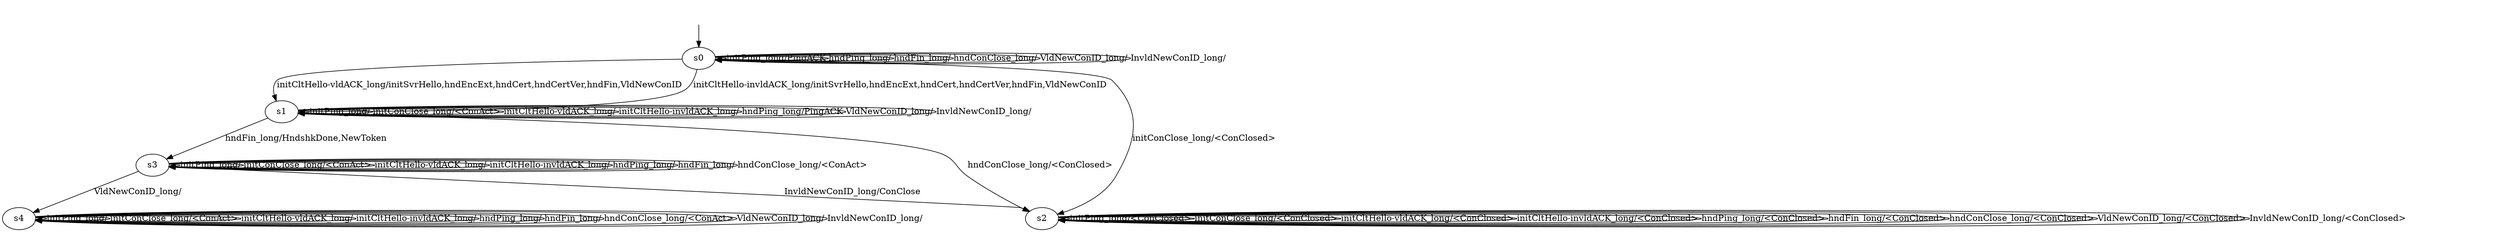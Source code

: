 digraph "quicgoModels/quicgo-B-l-0/learnedModel" {
s0 [label=s0];
s1 [label=s1];
s2 [label=s2];
s3 [label=s3];
s4 [label=s4];
s0 -> s0  [label="initPing_long/PingACK "];
s0 -> s2  [label="initConClose_long/<ConClosed> "];
s0 -> s1  [label="initCltHello-vldACK_long/initSvrHello,hndEncExt,hndCert,hndCertVer,hndFin,VldNewConID "];
s0 -> s1  [label="initCltHello-invldACK_long/initSvrHello,hndEncExt,hndCert,hndCertVer,hndFin,VldNewConID "];
s0 -> s0  [label="hndPing_long/ "];
s0 -> s0  [label="hndFin_long/ "];
s0 -> s0  [label="hndConClose_long/ "];
s0 -> s0  [label="VldNewConID_long/ "];
s0 -> s0  [label="InvldNewConID_long/ "];
s1 -> s1  [label="initPing_long/ "];
s1 -> s1  [label="initConClose_long/<ConAct> "];
s1 -> s1  [label="initCltHello-vldACK_long/ "];
s1 -> s1  [label="initCltHello-invldACK_long/ "];
s1 -> s1  [label="hndPing_long/PingACK "];
s1 -> s3  [label="hndFin_long/HndshkDone,NewToken "];
s1 -> s2  [label="hndConClose_long/<ConClosed> "];
s1 -> s1  [label="VldNewConID_long/ "];
s1 -> s1  [label="InvldNewConID_long/ "];
s2 -> s2  [label="initPing_long/<ConClosed> "];
s2 -> s2  [label="initConClose_long/<ConClosed> "];
s2 -> s2  [label="initCltHello-vldACK_long/<ConClosed> "];
s2 -> s2  [label="initCltHello-invldACK_long/<ConClosed> "];
s2 -> s2  [label="hndPing_long/<ConClosed> "];
s2 -> s2  [label="hndFin_long/<ConClosed> "];
s2 -> s2  [label="hndConClose_long/<ConClosed> "];
s2 -> s2  [label="VldNewConID_long/<ConClosed> "];
s2 -> s2  [label="InvldNewConID_long/<ConClosed> "];
s3 -> s3  [label="initPing_long/ "];
s3 -> s3  [label="initConClose_long/<ConAct> "];
s3 -> s3  [label="initCltHello-vldACK_long/ "];
s3 -> s3  [label="initCltHello-invldACK_long/ "];
s3 -> s3  [label="hndPing_long/ "];
s3 -> s3  [label="hndFin_long/ "];
s3 -> s3  [label="hndConClose_long/<ConAct> "];
s3 -> s4  [label="VldNewConID_long/ "];
s3 -> s2  [label="InvldNewConID_long/ConClose "];
s4 -> s4  [label="initPing_long/ "];
s4 -> s4  [label="initConClose_long/<ConAct> "];
s4 -> s4  [label="initCltHello-vldACK_long/ "];
s4 -> s4  [label="initCltHello-invldACK_long/ "];
s4 -> s4  [label="hndPing_long/ "];
s4 -> s4  [label="hndFin_long/ "];
s4 -> s4  [label="hndConClose_long/<ConAct> "];
s4 -> s4  [label="VldNewConID_long/ "];
s4 -> s4  [label="InvldNewConID_long/ "];
__start0 [label="", shape=none];
__start0 -> s0  [label=""];
}
